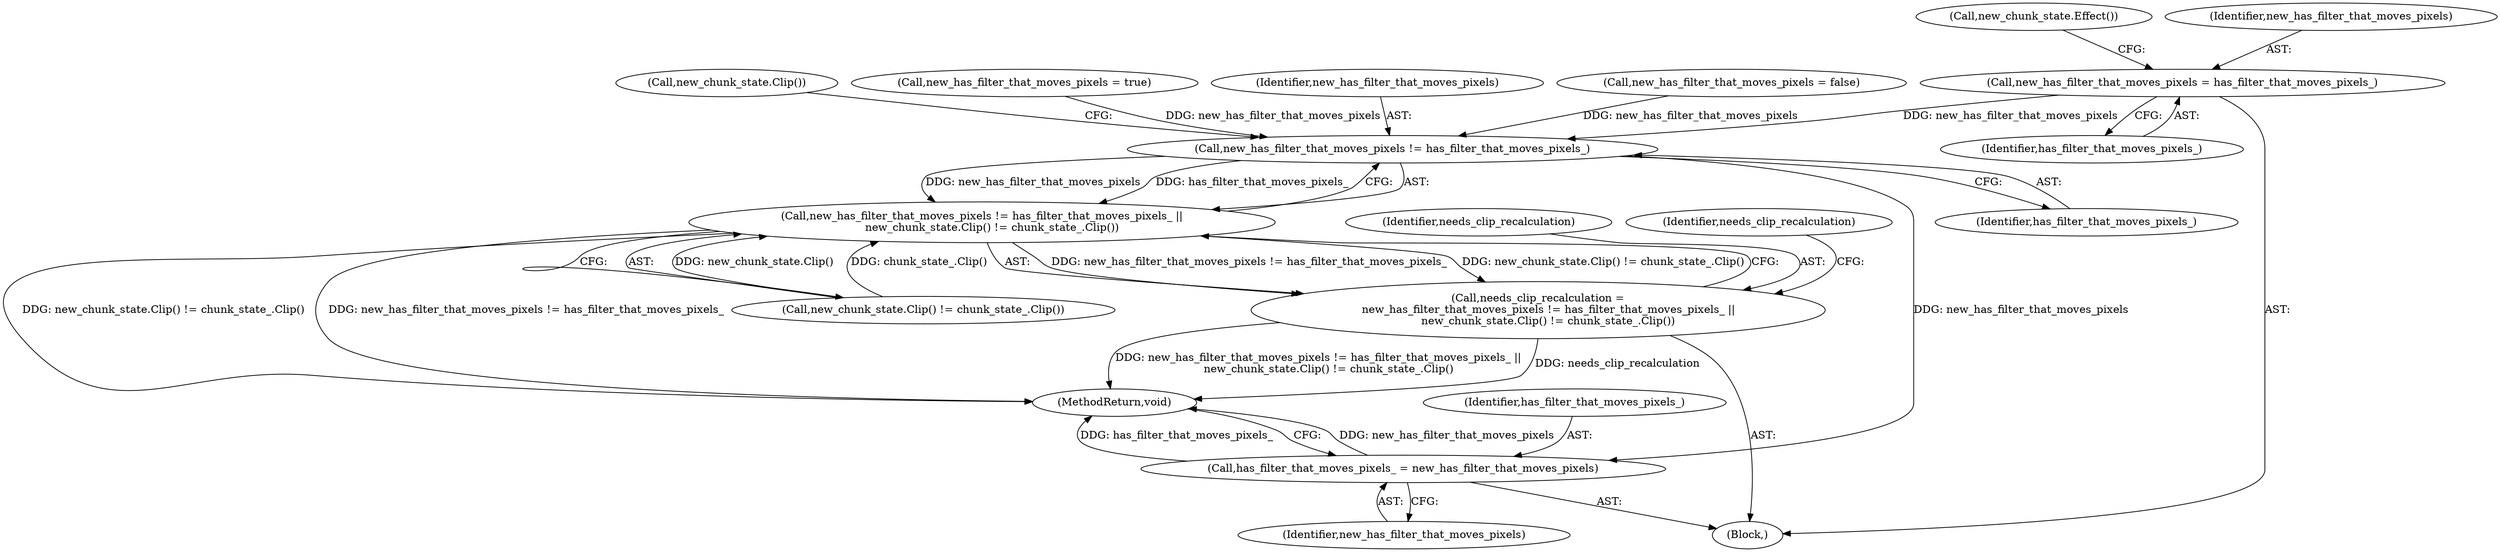 digraph "0_Chrome_f911e11e7f6b5c0d6f5ee694a9871de6619889f7_17@API" {
"1000155" [label="(Call,new_has_filter_that_moves_pixels = has_filter_that_moves_pixels_)"];
"1000191" [label="(Call,new_has_filter_that_moves_pixels != has_filter_that_moves_pixels_)"];
"1000190" [label="(Call,new_has_filter_that_moves_pixels != has_filter_that_moves_pixels_ ||\n      new_chunk_state.Clip() != chunk_state_.Clip())"];
"1000188" [label="(Call,needs_clip_recalculation =\n      new_has_filter_that_moves_pixels != has_filter_that_moves_pixels_ ||\n      new_chunk_state.Clip() != chunk_state_.Clip())"];
"1000217" [label="(Call,has_filter_that_moves_pixels_ = new_has_filter_that_moves_pixels)"];
"1000220" [label="(MethodReturn,void)"];
"1000160" [label="(Call,new_chunk_state.Effect())"];
"1000217" [label="(Call,has_filter_that_moves_pixels_ = new_has_filter_that_moves_pixels)"];
"1000194" [label="(Call,new_chunk_state.Clip() != chunk_state_.Clip())"];
"1000218" [label="(Identifier,has_filter_that_moves_pixels_)"];
"1000157" [label="(Identifier,has_filter_that_moves_pixels_)"];
"1000219" [label="(Identifier,new_has_filter_that_moves_pixels)"];
"1000183" [label="(Call,new_has_filter_that_moves_pixels = true)"];
"1000189" [label="(Identifier,needs_clip_recalculation)"];
"1000193" [label="(Identifier,has_filter_that_moves_pixels_)"];
"1000198" [label="(Identifier,needs_clip_recalculation)"];
"1000192" [label="(Identifier,new_has_filter_that_moves_pixels)"];
"1000102" [label="(Block,)"];
"1000156" [label="(Identifier,new_has_filter_that_moves_pixels)"];
"1000191" [label="(Call,new_has_filter_that_moves_pixels != has_filter_that_moves_pixels_)"];
"1000163" [label="(Call,new_has_filter_that_moves_pixels = false)"];
"1000190" [label="(Call,new_has_filter_that_moves_pixels != has_filter_that_moves_pixels_ ||\n      new_chunk_state.Clip() != chunk_state_.Clip())"];
"1000195" [label="(Call,new_chunk_state.Clip())"];
"1000188" [label="(Call,needs_clip_recalculation =\n      new_has_filter_that_moves_pixels != has_filter_that_moves_pixels_ ||\n      new_chunk_state.Clip() != chunk_state_.Clip())"];
"1000155" [label="(Call,new_has_filter_that_moves_pixels = has_filter_that_moves_pixels_)"];
"1000155" -> "1000102"  [label="AST: "];
"1000155" -> "1000157"  [label="CFG: "];
"1000156" -> "1000155"  [label="AST: "];
"1000157" -> "1000155"  [label="AST: "];
"1000160" -> "1000155"  [label="CFG: "];
"1000155" -> "1000191"  [label="DDG: new_has_filter_that_moves_pixels"];
"1000191" -> "1000190"  [label="AST: "];
"1000191" -> "1000193"  [label="CFG: "];
"1000192" -> "1000191"  [label="AST: "];
"1000193" -> "1000191"  [label="AST: "];
"1000195" -> "1000191"  [label="CFG: "];
"1000190" -> "1000191"  [label="CFG: "];
"1000191" -> "1000190"  [label="DDG: new_has_filter_that_moves_pixels"];
"1000191" -> "1000190"  [label="DDG: has_filter_that_moves_pixels_"];
"1000163" -> "1000191"  [label="DDG: new_has_filter_that_moves_pixels"];
"1000183" -> "1000191"  [label="DDG: new_has_filter_that_moves_pixels"];
"1000191" -> "1000217"  [label="DDG: new_has_filter_that_moves_pixels"];
"1000190" -> "1000188"  [label="AST: "];
"1000190" -> "1000194"  [label="CFG: "];
"1000194" -> "1000190"  [label="AST: "];
"1000188" -> "1000190"  [label="CFG: "];
"1000190" -> "1000220"  [label="DDG: new_chunk_state.Clip() != chunk_state_.Clip()"];
"1000190" -> "1000220"  [label="DDG: new_has_filter_that_moves_pixels != has_filter_that_moves_pixels_"];
"1000190" -> "1000188"  [label="DDG: new_has_filter_that_moves_pixels != has_filter_that_moves_pixels_"];
"1000190" -> "1000188"  [label="DDG: new_chunk_state.Clip() != chunk_state_.Clip()"];
"1000194" -> "1000190"  [label="DDG: new_chunk_state.Clip()"];
"1000194" -> "1000190"  [label="DDG: chunk_state_.Clip()"];
"1000188" -> "1000102"  [label="AST: "];
"1000189" -> "1000188"  [label="AST: "];
"1000198" -> "1000188"  [label="CFG: "];
"1000188" -> "1000220"  [label="DDG: new_has_filter_that_moves_pixels != has_filter_that_moves_pixels_ ||\n      new_chunk_state.Clip() != chunk_state_.Clip()"];
"1000188" -> "1000220"  [label="DDG: needs_clip_recalculation"];
"1000217" -> "1000102"  [label="AST: "];
"1000217" -> "1000219"  [label="CFG: "];
"1000218" -> "1000217"  [label="AST: "];
"1000219" -> "1000217"  [label="AST: "];
"1000220" -> "1000217"  [label="CFG: "];
"1000217" -> "1000220"  [label="DDG: new_has_filter_that_moves_pixels"];
"1000217" -> "1000220"  [label="DDG: has_filter_that_moves_pixels_"];
}
